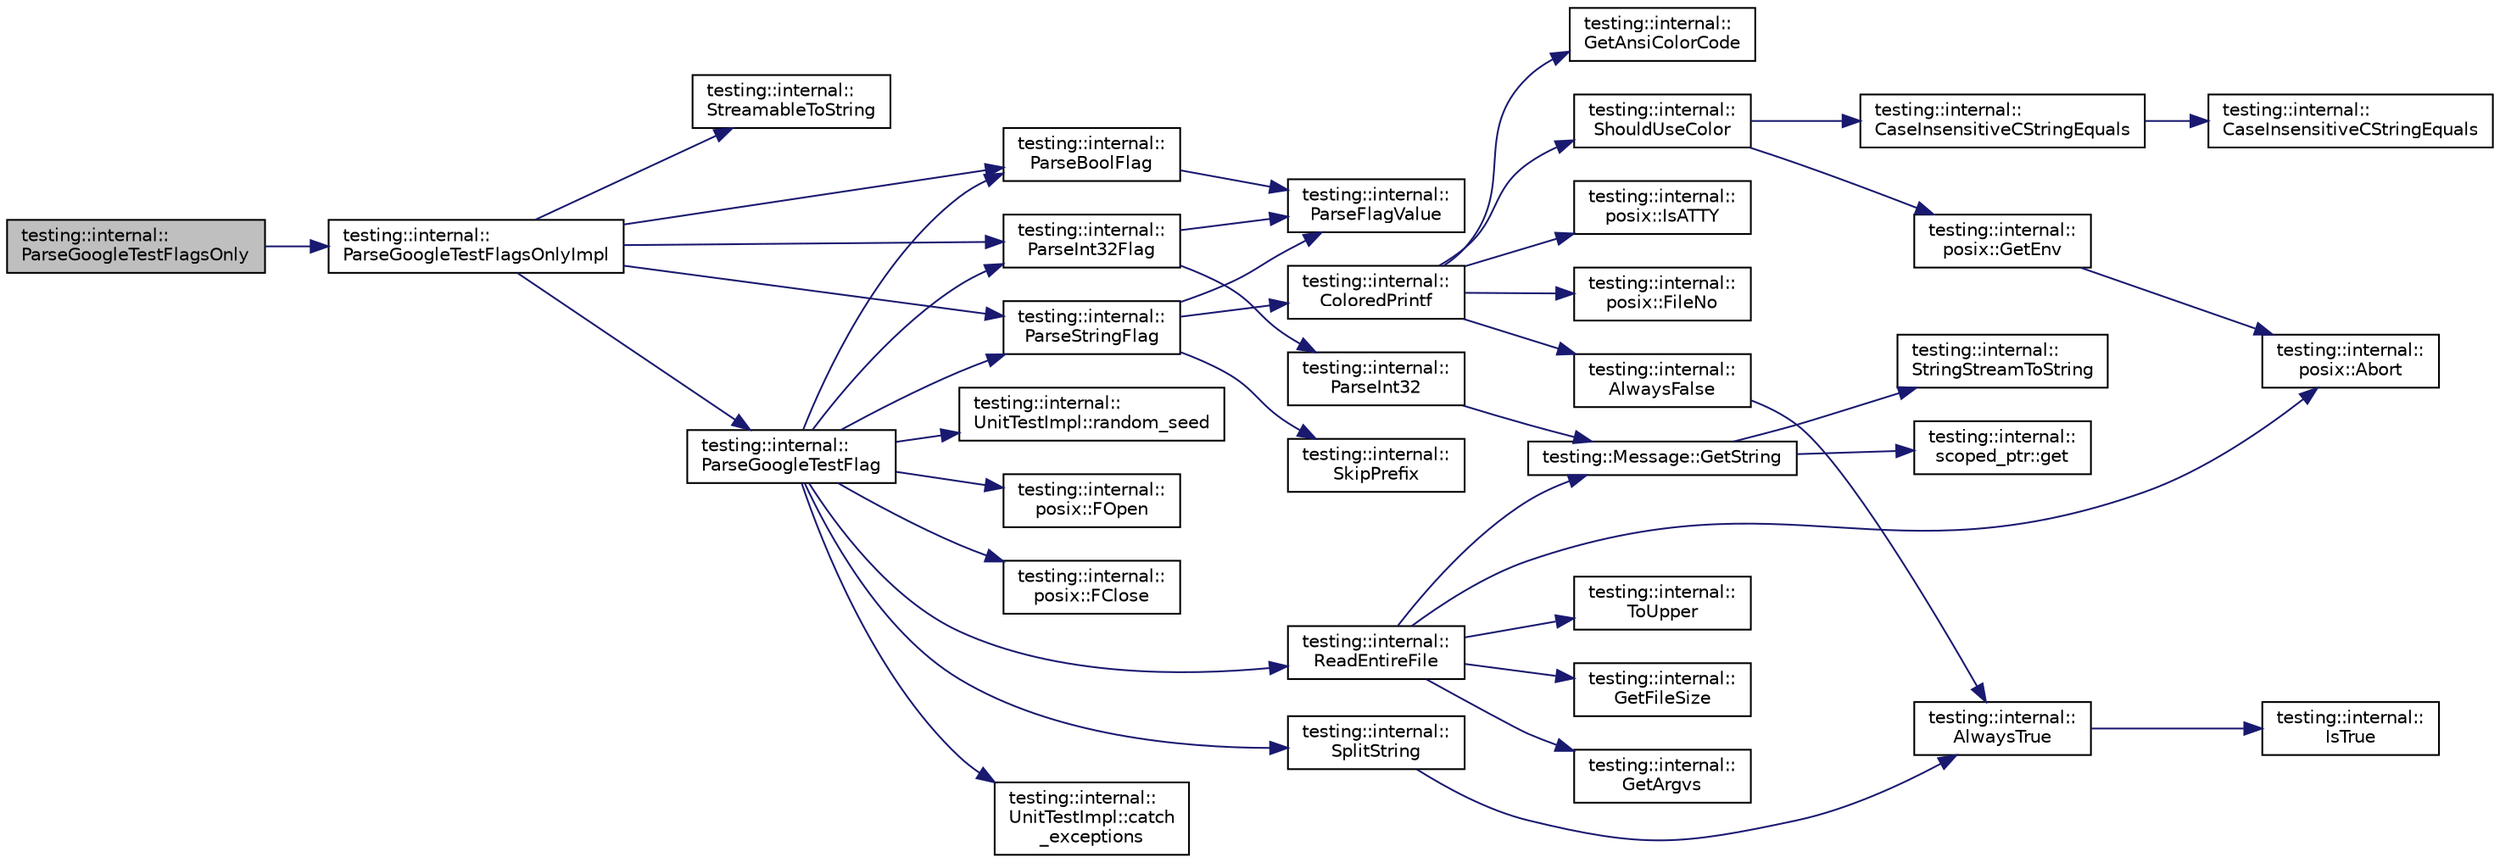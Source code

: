 digraph "testing::internal::ParseGoogleTestFlagsOnly"
{
  edge [fontname="Helvetica",fontsize="10",labelfontname="Helvetica",labelfontsize="10"];
  node [fontname="Helvetica",fontsize="10",shape=record];
  rankdir="LR";
  Node2146 [label="testing::internal::\lParseGoogleTestFlagsOnly",height=0.2,width=0.4,color="black", fillcolor="grey75", style="filled", fontcolor="black"];
  Node2146 -> Node2147 [color="midnightblue",fontsize="10",style="solid",fontname="Helvetica"];
  Node2147 [label="testing::internal::\lParseGoogleTestFlagsOnlyImpl",height=0.2,width=0.4,color="black", fillcolor="white", style="filled",URL="$d0/da7/namespacetesting_1_1internal.html#ae4c46ce8c3d016848fff52cc5133f2ac"];
  Node2147 -> Node2148 [color="midnightblue",fontsize="10",style="solid",fontname="Helvetica"];
  Node2148 [label="testing::internal::\lStreamableToString",height=0.2,width=0.4,color="black", fillcolor="white", style="filled",URL="$d0/da7/namespacetesting_1_1internal.html#aad4beed95d0846e6ffc5da0978ef3bb9"];
  Node2147 -> Node2149 [color="midnightblue",fontsize="10",style="solid",fontname="Helvetica"];
  Node2149 [label="testing::internal::\lParseBoolFlag",height=0.2,width=0.4,color="black", fillcolor="white", style="filled",URL="$d0/da7/namespacetesting_1_1internal.html#ada3b98e7cfe93f4ba2053c470d9e3e51"];
  Node2149 -> Node2150 [color="midnightblue",fontsize="10",style="solid",fontname="Helvetica"];
  Node2150 [label="testing::internal::\lParseFlagValue",height=0.2,width=0.4,color="black", fillcolor="white", style="filled",URL="$d0/da7/namespacetesting_1_1internal.html#a8bfd56af5e4a89bfb76f7e1723e41b03"];
  Node2147 -> Node2151 [color="midnightblue",fontsize="10",style="solid",fontname="Helvetica"];
  Node2151 [label="testing::internal::\lParseInt32Flag",height=0.2,width=0.4,color="black", fillcolor="white", style="filled",URL="$d0/da7/namespacetesting_1_1internal.html#ae3449e173767750b613114ceac6d916a"];
  Node2151 -> Node2150 [color="midnightblue",fontsize="10",style="solid",fontname="Helvetica"];
  Node2151 -> Node2152 [color="midnightblue",fontsize="10",style="solid",fontname="Helvetica"];
  Node2152 [label="testing::internal::\lParseInt32",height=0.2,width=0.4,color="black", fillcolor="white", style="filled",URL="$d0/da7/namespacetesting_1_1internal.html#ac06fc81336a3d80755f4020d34321766"];
  Node2152 -> Node2153 [color="midnightblue",fontsize="10",style="solid",fontname="Helvetica"];
  Node2153 [label="testing::Message::GetString",height=0.2,width=0.4,color="black", fillcolor="white", style="filled",URL="$d2/da9/classtesting_1_1_message.html#a2cdc4df62bdcc9df37651a1cf527704e"];
  Node2153 -> Node2154 [color="midnightblue",fontsize="10",style="solid",fontname="Helvetica"];
  Node2154 [label="testing::internal::\lStringStreamToString",height=0.2,width=0.4,color="black", fillcolor="white", style="filled",URL="$d0/da7/namespacetesting_1_1internal.html#ac0a2b7f69fc829d80a39e925b6417e39"];
  Node2153 -> Node2155 [color="midnightblue",fontsize="10",style="solid",fontname="Helvetica"];
  Node2155 [label="testing::internal::\lscoped_ptr::get",height=0.2,width=0.4,color="black", fillcolor="white", style="filled",URL="$de/d6a/classtesting_1_1internal_1_1scoped__ptr.html#aa5984291e12453f1e81b7676d1fa26fd"];
  Node2147 -> Node2156 [color="midnightblue",fontsize="10",style="solid",fontname="Helvetica"];
  Node2156 [label="testing::internal::\lParseStringFlag",height=0.2,width=0.4,color="black", fillcolor="white", style="filled",URL="$d0/da7/namespacetesting_1_1internal.html#aa4ce312efaaf7a97aac2303173afe021"];
  Node2156 -> Node2150 [color="midnightblue",fontsize="10",style="solid",fontname="Helvetica"];
  Node2156 -> Node2157 [color="midnightblue",fontsize="10",style="solid",fontname="Helvetica"];
  Node2157 [label="testing::internal::\lSkipPrefix",height=0.2,width=0.4,color="black", fillcolor="white", style="filled",URL="$d0/da7/namespacetesting_1_1internal.html#a244d9a3765727306b597b8992ab84036"];
  Node2156 -> Node2158 [color="midnightblue",fontsize="10",style="solid",fontname="Helvetica"];
  Node2158 [label="testing::internal::\lColoredPrintf",height=0.2,width=0.4,color="black", fillcolor="white", style="filled",URL="$d0/da7/namespacetesting_1_1internal.html#adef3055706176001364e54eb73a87e31"];
  Node2158 -> Node2159 [color="midnightblue",fontsize="10",style="solid",fontname="Helvetica"];
  Node2159 [label="testing::internal::\lAlwaysFalse",height=0.2,width=0.4,color="black", fillcolor="white", style="filled",URL="$d0/da7/namespacetesting_1_1internal.html#a4b24c851ab13569b1b15b3d259b60d2e"];
  Node2159 -> Node2160 [color="midnightblue",fontsize="10",style="solid",fontname="Helvetica"];
  Node2160 [label="testing::internal::\lAlwaysTrue",height=0.2,width=0.4,color="black", fillcolor="white", style="filled",URL="$d0/da7/namespacetesting_1_1internal.html#a922c9da63cd4bf94fc473b9ecac76414"];
  Node2160 -> Node2161 [color="midnightblue",fontsize="10",style="solid",fontname="Helvetica"];
  Node2161 [label="testing::internal::\lIsTrue",height=0.2,width=0.4,color="black", fillcolor="white", style="filled",URL="$d0/da7/namespacetesting_1_1internal.html#a527b9bcc13669b9a16400c8514266254"];
  Node2158 -> Node2162 [color="midnightblue",fontsize="10",style="solid",fontname="Helvetica"];
  Node2162 [label="testing::internal::\lShouldUseColor",height=0.2,width=0.4,color="black", fillcolor="white", style="filled",URL="$d0/da7/namespacetesting_1_1internal.html#ac1db1b4603967a6c4404f31cbbac31a6"];
  Node2162 -> Node2163 [color="midnightblue",fontsize="10",style="solid",fontname="Helvetica"];
  Node2163 [label="testing::internal::\lCaseInsensitiveCStringEquals",height=0.2,width=0.4,color="black", fillcolor="white", style="filled",URL="$d0/da7/namespacetesting_1_1internal.html#aebfd0cd34de52d7973a5b2d03ba848cf"];
  Node2163 -> Node2164 [color="midnightblue",fontsize="10",style="solid",fontname="Helvetica"];
  Node2164 [label="testing::internal::\lCaseInsensitiveCStringEquals",height=0.2,width=0.4,color="black", fillcolor="white", style="filled",URL="$d0/da7/namespacetesting_1_1internal.html#ad5b31f61a3cc5b4226d3560f5b48f4dd"];
  Node2162 -> Node2165 [color="midnightblue",fontsize="10",style="solid",fontname="Helvetica"];
  Node2165 [label="testing::internal::\lposix::GetEnv",height=0.2,width=0.4,color="black", fillcolor="white", style="filled",URL="$d0/d81/namespacetesting_1_1internal_1_1posix.html#a1d5e3da5a27eed25986859fa83cafe95"];
  Node2165 -> Node2166 [color="midnightblue",fontsize="10",style="solid",fontname="Helvetica"];
  Node2166 [label="testing::internal::\lposix::Abort",height=0.2,width=0.4,color="black", fillcolor="white", style="filled",URL="$d0/d81/namespacetesting_1_1internal_1_1posix.html#a69b8278c59359dd6a6f941b4643db9fb"];
  Node2158 -> Node2167 [color="midnightblue",fontsize="10",style="solid",fontname="Helvetica"];
  Node2167 [label="testing::internal::\lposix::IsATTY",height=0.2,width=0.4,color="black", fillcolor="white", style="filled",URL="$d0/d81/namespacetesting_1_1internal_1_1posix.html#a16ebe936b3a8ea462a94191635aedc27"];
  Node2158 -> Node2168 [color="midnightblue",fontsize="10",style="solid",fontname="Helvetica"];
  Node2168 [label="testing::internal::\lposix::FileNo",height=0.2,width=0.4,color="black", fillcolor="white", style="filled",URL="$d0/d81/namespacetesting_1_1internal_1_1posix.html#a3117b067e1f942a2031e666953120ccc"];
  Node2158 -> Node2169 [color="midnightblue",fontsize="10",style="solid",fontname="Helvetica"];
  Node2169 [label="testing::internal::\lGetAnsiColorCode",height=0.2,width=0.4,color="black", fillcolor="white", style="filled",URL="$d0/da7/namespacetesting_1_1internal.html#a0aefb9deb60e90f19c236559837303d8"];
  Node2147 -> Node2170 [color="midnightblue",fontsize="10",style="solid",fontname="Helvetica"];
  Node2170 [label="testing::internal::\lParseGoogleTestFlag",height=0.2,width=0.4,color="black", fillcolor="white", style="filled",URL="$d0/da7/namespacetesting_1_1internal.html#afccff08aa2b1ede0dd32c1364a5dee42"];
  Node2170 -> Node2149 [color="midnightblue",fontsize="10",style="solid",fontname="Helvetica"];
  Node2170 -> Node2171 [color="midnightblue",fontsize="10",style="solid",fontname="Helvetica"];
  Node2171 [label="testing::internal::\lUnitTestImpl::catch\l_exceptions",height=0.2,width=0.4,color="black", fillcolor="white", style="filled",URL="$d7/dda/classtesting_1_1internal_1_1_unit_test_impl.html#aa311b980783a9cfb547831f7b19e3f3a"];
  Node2170 -> Node2156 [color="midnightblue",fontsize="10",style="solid",fontname="Helvetica"];
  Node2170 -> Node2151 [color="midnightblue",fontsize="10",style="solid",fontname="Helvetica"];
  Node2170 -> Node2172 [color="midnightblue",fontsize="10",style="solid",fontname="Helvetica"];
  Node2172 [label="testing::internal::\lUnitTestImpl::random_seed",height=0.2,width=0.4,color="black", fillcolor="white", style="filled",URL="$d7/dda/classtesting_1_1internal_1_1_unit_test_impl.html#a625b9fb6d17b008c44fc902255e6343c"];
  Node2170 -> Node2173 [color="midnightblue",fontsize="10",style="solid",fontname="Helvetica"];
  Node2173 [label="testing::internal::\lposix::FOpen",height=0.2,width=0.4,color="black", fillcolor="white", style="filled",URL="$d0/d81/namespacetesting_1_1internal_1_1posix.html#a4042201dcc4932641d484e7ddf94de7d"];
  Node2170 -> Node2174 [color="midnightblue",fontsize="10",style="solid",fontname="Helvetica"];
  Node2174 [label="testing::internal::\lReadEntireFile",height=0.2,width=0.4,color="black", fillcolor="white", style="filled",URL="$d0/da7/namespacetesting_1_1internal.html#a2cc0be60c54a8701423fe5297e1349ee"];
  Node2174 -> Node2175 [color="midnightblue",fontsize="10",style="solid",fontname="Helvetica"];
  Node2175 [label="testing::internal::\lGetFileSize",height=0.2,width=0.4,color="black", fillcolor="white", style="filled",URL="$d0/da7/namespacetesting_1_1internal.html#a06ca3f65f5e85c9ce7299b9e4cd52408"];
  Node2174 -> Node2176 [color="midnightblue",fontsize="10",style="solid",fontname="Helvetica"];
  Node2176 [label="testing::internal::\lGetArgvs",height=0.2,width=0.4,color="black", fillcolor="white", style="filled",URL="$d0/da7/namespacetesting_1_1internal.html#a344160f771a3b754fa4e54b6e9846b23"];
  Node2174 -> Node2166 [color="midnightblue",fontsize="10",style="solid",fontname="Helvetica"];
  Node2174 -> Node2177 [color="midnightblue",fontsize="10",style="solid",fontname="Helvetica"];
  Node2177 [label="testing::internal::\lToUpper",height=0.2,width=0.4,color="black", fillcolor="white", style="filled",URL="$d0/da7/namespacetesting_1_1internal.html#ac1b876a8133895bd553d4780ecaa1e3a"];
  Node2174 -> Node2153 [color="midnightblue",fontsize="10",style="solid",fontname="Helvetica"];
  Node2170 -> Node2178 [color="midnightblue",fontsize="10",style="solid",fontname="Helvetica"];
  Node2178 [label="testing::internal::\lposix::FClose",height=0.2,width=0.4,color="black", fillcolor="white", style="filled",URL="$d0/d81/namespacetesting_1_1internal_1_1posix.html#af4beeaaa8d62916d5e3b644a1ddfbd6b"];
  Node2170 -> Node2179 [color="midnightblue",fontsize="10",style="solid",fontname="Helvetica"];
  Node2179 [label="testing::internal::\lSplitString",height=0.2,width=0.4,color="black", fillcolor="white", style="filled",URL="$d0/da7/namespacetesting_1_1internal.html#a8eb8eddf760375a490e007b20777ec56"];
  Node2179 -> Node2160 [color="midnightblue",fontsize="10",style="solid",fontname="Helvetica"];
}
